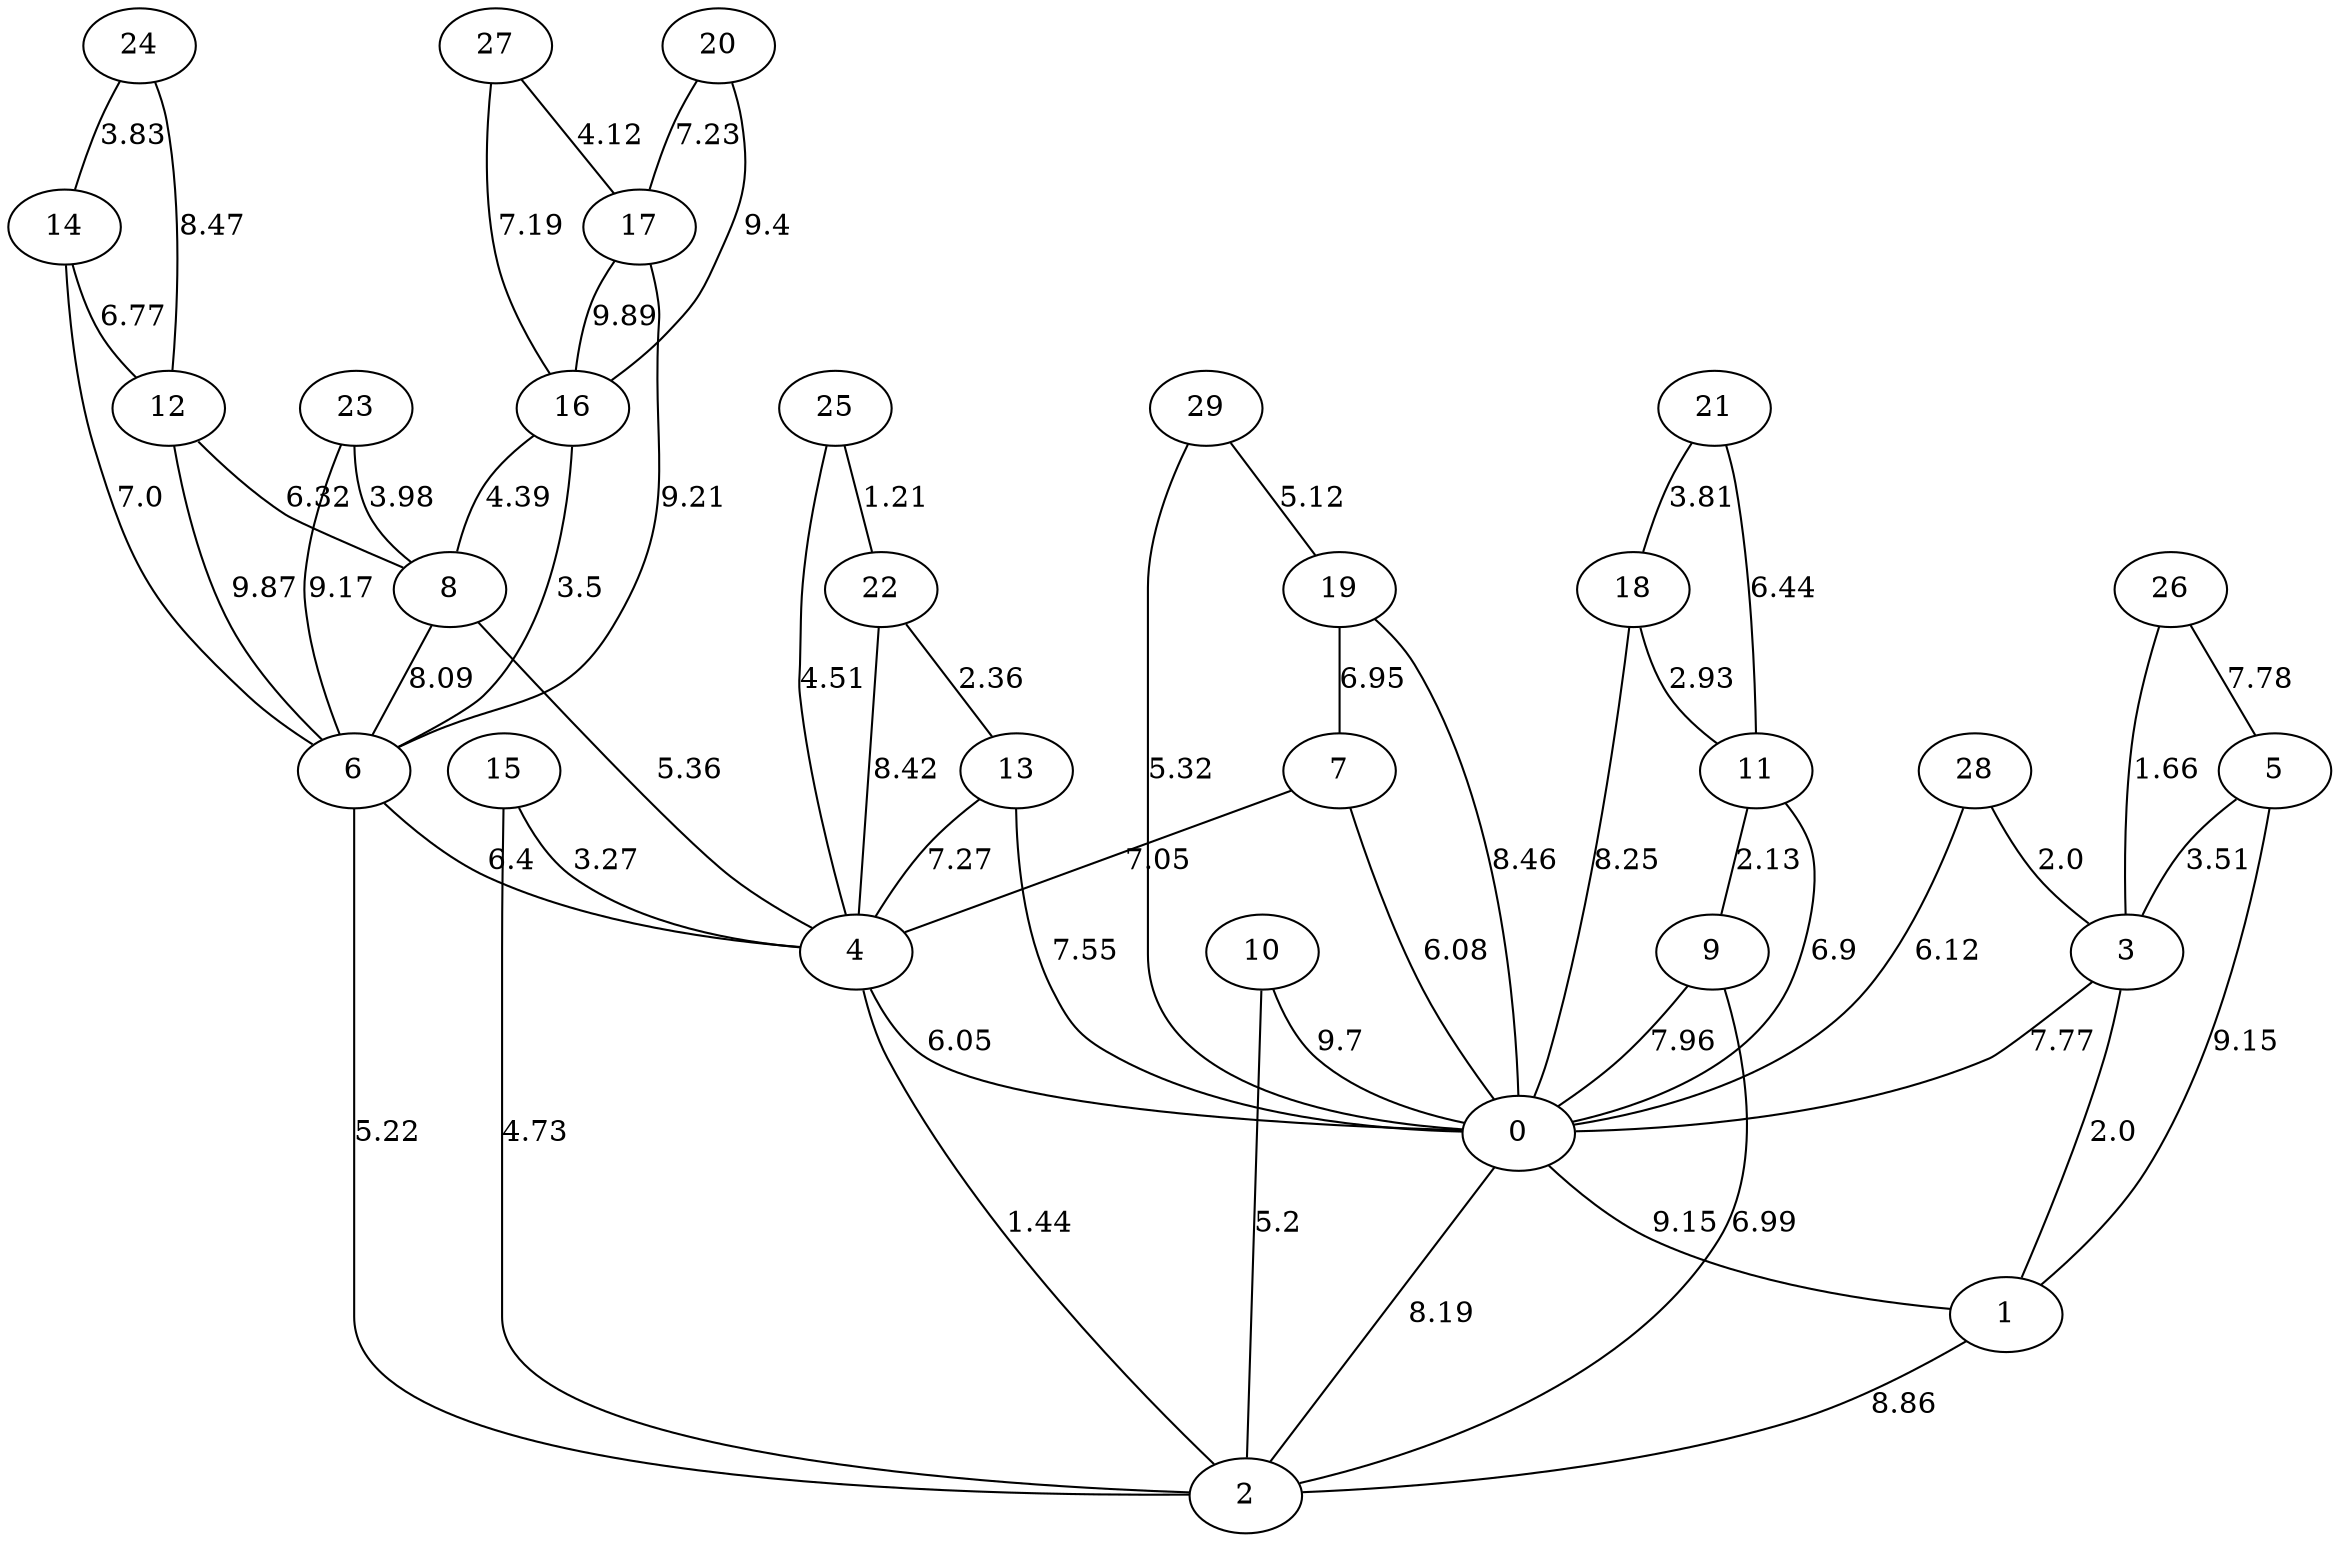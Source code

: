 graph G {
"0";
"1";
"2";
"3";
"4";
"5";
"6";
"7";
"8";
"9";
"10";
"11";
"12";
"13";
"14";
"15";
"16";
"17";
"18";
"19";
"20";
"21";
"22";
"23";
"24";
"25";
"26";
"27";
"28";
"29";
    "22" -- "13"[label="2.36", len="2.36"];
    "7" -- "4"[label="7.05", len="7.05"];
    "3" -- "1"[label="2.0", len="2.0"];
    "23" -- "8"[label="3.98", len="3.98"];
    "8" -- "4"[label="5.36", len="5.36"];
    "0" -- "2"[label="8.19", len="8.19"];
    "7" -- "0"[label="6.08", len="6.08"];
    "20" -- "17"[label="7.23", len="7.23"];
    "26" -- "5"[label="7.78", len="7.78"];
    "10" -- "0"[label="9.7", len="9.7"];
    "22" -- "4"[label="8.42", len="8.42"];
    "28" -- "3"[label="2.0", len="2.0"];
    "3" -- "0"[label="7.77", len="7.77"];
    "17" -- "6"[label="9.21", len="9.21"];
    "14" -- "6"[label="7.0", len="7.0"];
    "1" -- "2"[label="8.86", len="8.86"];
    "17" -- "16"[label="9.89", len="9.89"];
    "28" -- "0"[label="6.12", len="6.12"];
    "9" -- "2"[label="6.99", len="6.99"];
    "29" -- "19"[label="5.12", len="5.12"];
    "24" -- "12"[label="8.47", len="8.47"];
    "13" -- "4"[label="7.27", len="7.27"];
    "5" -- "1"[label="9.15", len="9.15"];
    "11" -- "0"[label="6.9", len="6.9"];
    "11" -- "9"[label="2.13", len="2.13"];
    "19" -- "7"[label="6.95", len="6.95"];
    "4" -- "0"[label="6.05", len="6.05"];
    "15" -- "2"[label="4.73", len="4.73"];
    "18" -- "11"[label="2.93", len="2.93"];
    "16" -- "8"[label="4.39", len="4.39"];
    "29" -- "0"[label="5.32", len="5.32"];
    "6" -- "2"[label="5.22", len="5.22"];
    "14" -- "12"[label="6.77", len="6.77"];
    "16" -- "6"[label="3.5", len="3.5"];
    "18" -- "0"[label="8.25", len="8.25"];
    "24" -- "14"[label="3.83", len="3.83"];
    "10" -- "2"[label="5.2", len="5.2"];
    "23" -- "6"[label="9.17", len="9.17"];
    "25" -- "4"[label="4.51", len="4.51"];
    "21" -- "11"[label="6.44", len="6.44"];
    "12" -- "6"[label="9.87", len="9.87"];
    "21" -- "18"[label="3.81", len="3.81"];
    "26" -- "3"[label="1.66", len="1.66"];
    "27" -- "17"[label="4.12", len="4.12"];
    "5" -- "3"[label="3.51", len="3.51"];
    "0" -- "1"[label="9.15", len="9.15"];
    "25" -- "22"[label="1.21", len="1.21"];
    "6" -- "4"[label="6.4", len="6.4"];
    "8" -- "6"[label="8.09", len="8.09"];
    "12" -- "8"[label="6.32", len="6.32"];
    "15" -- "4"[label="3.27", len="3.27"];
    "19" -- "0"[label="8.46", len="8.46"];
    "13" -- "0"[label="7.55", len="7.55"];
    "27" -- "16"[label="7.19", len="7.19"];
    "20" -- "16"[label="9.4", len="9.4"];
    "9" -- "0"[label="7.96", len="7.96"];
    "4" -- "2"[label="1.44", len="1.44"];
}
